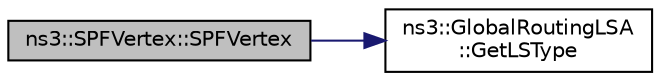 digraph "ns3::SPFVertex::SPFVertex"
{
 // LATEX_PDF_SIZE
  edge [fontname="Helvetica",fontsize="10",labelfontname="Helvetica",labelfontsize="10"];
  node [fontname="Helvetica",fontsize="10",shape=record];
  rankdir="LR";
  Node1 [label="ns3::SPFVertex::SPFVertex",height=0.2,width=0.4,color="black", fillcolor="grey75", style="filled", fontcolor="black",tooltip="Construct an initialized SPFVertex (Shortest Path First Vertex)."];
  Node1 -> Node2 [color="midnightblue",fontsize="10",style="solid",fontname="Helvetica"];
  Node2 [label="ns3::GlobalRoutingLSA\l::GetLSType",height=0.2,width=0.4,color="black", fillcolor="white", style="filled",URL="$classns3_1_1_global_routing_l_s_a.html#a4826a007aad0538e86df4c0e1337d93d",tooltip="Return the LSType field of the LSA."];
}
